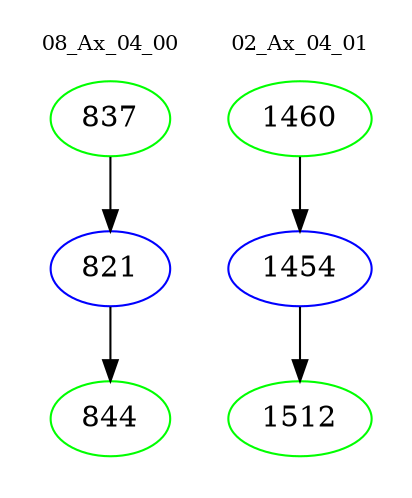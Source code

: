 digraph{
subgraph cluster_0 {
color = white
label = "08_Ax_04_00";
fontsize=10;
T0_837 [label="837", color="green"]
T0_837 -> T0_821 [color="black"]
T0_821 [label="821", color="blue"]
T0_821 -> T0_844 [color="black"]
T0_844 [label="844", color="green"]
}
subgraph cluster_1 {
color = white
label = "02_Ax_04_01";
fontsize=10;
T1_1460 [label="1460", color="green"]
T1_1460 -> T1_1454 [color="black"]
T1_1454 [label="1454", color="blue"]
T1_1454 -> T1_1512 [color="black"]
T1_1512 [label="1512", color="green"]
}
}
